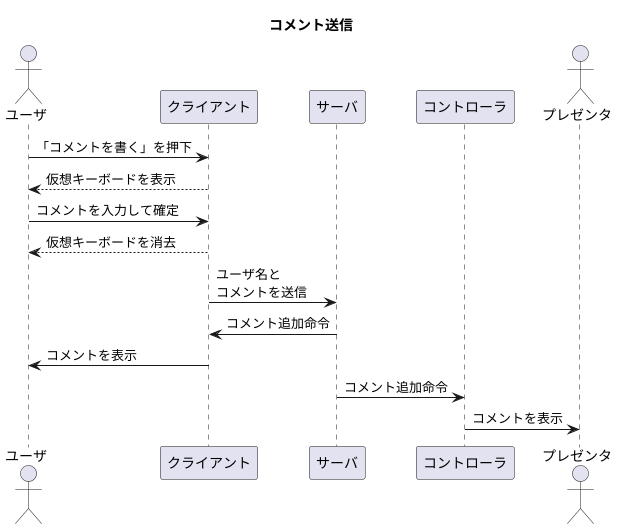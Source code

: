 @startuml 4_sendComment

title コメント送信

actor ユーザ as user
participant クライアント as client
participant サーバ as server
participant コントローラ as controller
actor プレゼンタ as presenter

user -> client : 「コメントを書く」を押下
client --> user : 仮想キーボードを表示
user -> client : コメントを入力して確定
client --> user : 仮想キーボードを消去
client -> server : ユーザ名と\nコメントを送信
server -> client : コメント追加命令
client -> user : コメントを表示
server -> controller : コメント追加命令
controller -> presenter : コメントを表示
@enduml